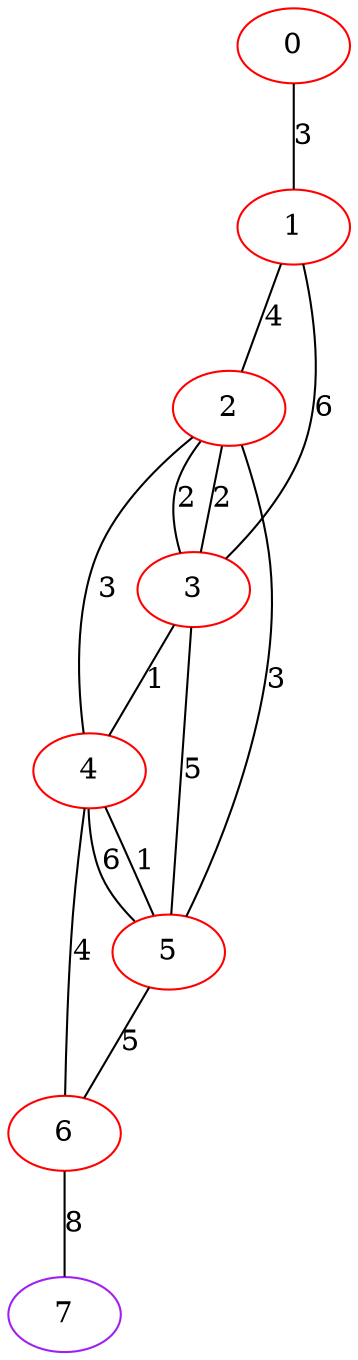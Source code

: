 graph "" {
0 [color=red, weight=1];
1 [color=red, weight=1];
2 [color=red, weight=1];
3 [color=red, weight=1];
4 [color=red, weight=1];
5 [color=red, weight=1];
6 [color=red, weight=1];
7 [color=purple, weight=4];
0 -- 1  [key=0, label=3];
1 -- 2  [key=0, label=4];
1 -- 3  [key=0, label=6];
2 -- 3  [key=0, label=2];
2 -- 3  [key=1, label=2];
2 -- 4  [key=0, label=3];
2 -- 5  [key=0, label=3];
3 -- 4  [key=0, label=1];
3 -- 5  [key=0, label=5];
4 -- 5  [key=0, label=6];
4 -- 5  [key=1, label=1];
4 -- 6  [key=0, label=4];
5 -- 6  [key=0, label=5];
6 -- 7  [key=0, label=8];
}
